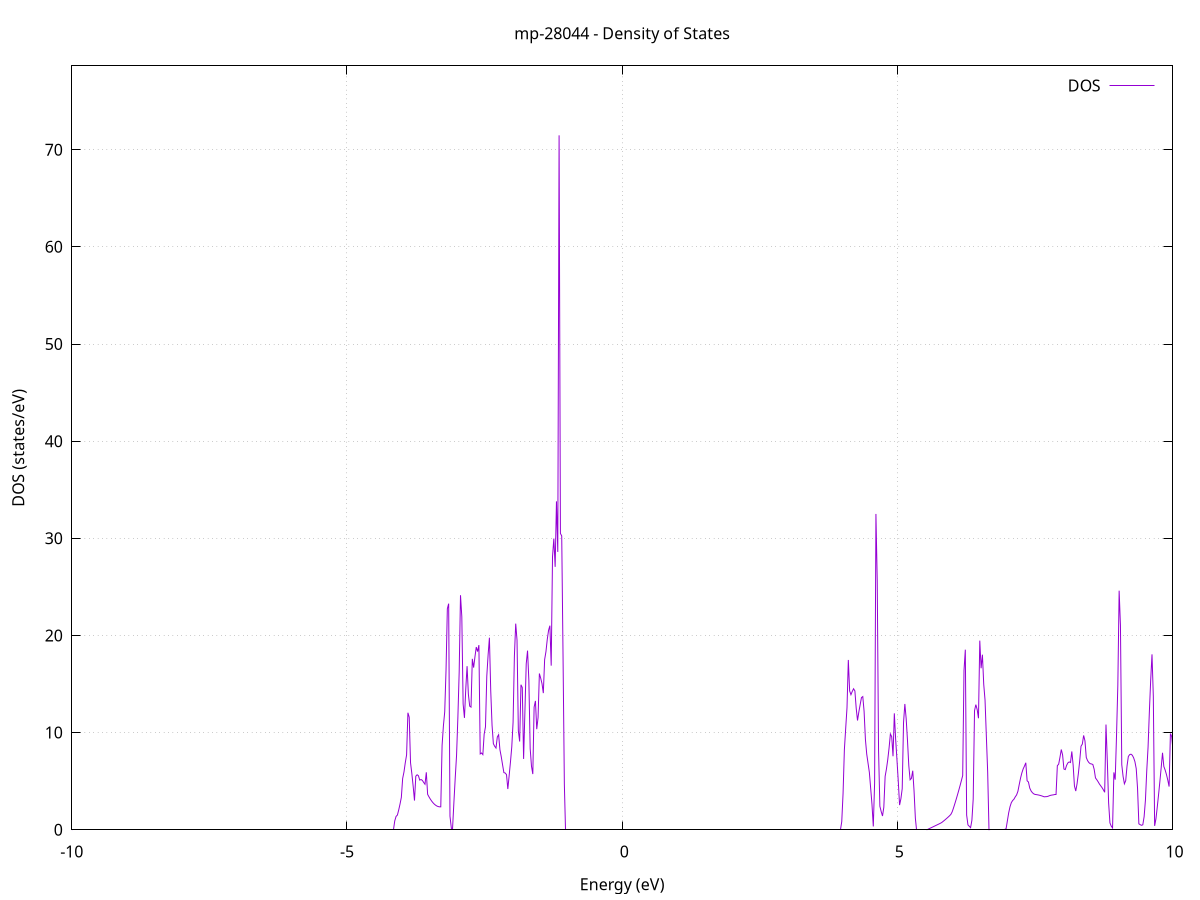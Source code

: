 set title 'mp-28044 - Density of States'
set xlabel 'Energy (eV)'
set ylabel 'DOS (states/eV)'
set grid
set xrange [-10:10]
set yrange [0:78.628]
set xzeroaxis lt -1
set terminal png size 800,600
set output 'mp-28044_dos_gnuplot.png'
plot '-' using 1:2 with lines title 'DOS'
-26.729100 0.000000
-26.705200 0.000000
-26.681300 0.000000
-26.657500 0.000000
-26.633600 0.000000
-26.609700 0.000000
-26.585800 0.000000
-26.561900 0.000000
-26.538000 0.000000
-26.514100 0.000000
-26.490200 0.000000
-26.466400 0.000000
-26.442500 0.000000
-26.418600 0.000000
-26.394700 0.000000
-26.370800 0.000000
-26.346900 0.000000
-26.323000 0.000000
-26.299100 0.000000
-26.275300 0.000000
-26.251400 0.000000
-26.227500 0.000000
-26.203600 0.000000
-26.179700 0.000000
-26.155800 0.000000
-26.131900 0.000000
-26.108000 0.000000
-26.084200 0.000000
-26.060300 0.000000
-26.036400 0.000000
-26.012500 0.000000
-25.988600 0.000000
-25.964700 0.000000
-25.940800 0.000000
-25.916900 0.000000
-25.893100 0.000000
-25.869200 0.000000
-25.845300 0.000000
-25.821400 0.000000
-25.797500 0.000000
-25.773600 0.000000
-25.749700 0.000000
-25.725800 0.000000
-25.702000 0.000000
-25.678100 0.000000
-25.654200 0.000000
-25.630300 0.000000
-25.606400 0.000000
-25.582500 0.000000
-25.558600 0.000000
-25.534700 0.000000
-25.510900 0.000000
-25.487000 0.000000
-25.463100 0.000000
-25.439200 0.000000
-25.415300 0.000000
-25.391400 0.000000
-25.367500 0.000000
-25.343600 0.000000
-25.319800 0.000000
-25.295900 0.000000
-25.272000 0.000000
-25.248100 0.000000
-25.224200 0.000000
-25.200300 0.000000
-25.176400 0.000000
-25.152500 0.000000
-25.128700 0.000000
-25.104800 0.000000
-25.080900 0.000000
-25.057000 0.000000
-25.033100 0.000000
-25.009200 0.000000
-24.985300 0.000000
-24.961400 0.000000
-24.937600 0.000000
-24.913700 0.000000
-24.889800 0.000000
-24.865900 0.000000
-24.842000 0.000000
-24.818100 0.000000
-24.794200 0.000000
-24.770300 0.000000
-24.746500 0.000000
-24.722600 0.000000
-24.698700 0.000000
-24.674800 0.000000
-24.650900 0.000000
-24.627000 0.000000
-24.603100 0.000000
-24.579200 0.000000
-24.555400 559.142000
-24.531500 404.891800
-24.507600 98.347400
-24.483700 0.000000
-24.459800 0.000000
-24.435900 0.000000
-24.412000 0.000000
-24.388100 0.000000
-24.364300 0.000000
-24.340400 0.000000
-24.316500 0.000000
-24.292600 0.000000
-24.268700 0.000000
-24.244800 0.000000
-24.220900 0.000000
-24.197000 0.000000
-24.173200 0.000000
-24.149300 0.000000
-24.125400 0.000000
-24.101500 0.000000
-24.077600 0.000000
-24.053700 0.000000
-24.029800 0.000000
-24.005900 0.000000
-23.982100 0.000000
-23.958200 0.000000
-23.934300 0.000000
-23.910400 0.000000
-23.886500 0.000000
-23.862600 0.000000
-23.838700 0.000000
-23.814800 0.000000
-23.791000 0.000000
-23.767100 0.000000
-23.743200 0.000000
-23.719300 0.000000
-23.695400 0.000000
-23.671500 0.000000
-23.647600 0.000000
-23.623700 0.000000
-23.599900 0.000000
-23.576000 0.000000
-23.552100 0.000000
-23.528200 0.000000
-23.504300 0.000000
-23.480400 0.000000
-23.456500 0.000000
-23.432600 0.000000
-23.408800 0.000000
-23.384900 0.000000
-23.361000 0.000000
-23.337100 0.000000
-23.313200 0.000000
-23.289300 0.000000
-23.265400 0.000000
-23.241500 0.000000
-23.217700 0.000000
-23.193800 0.000000
-23.169900 0.000000
-23.146000 0.000000
-23.122100 0.000000
-23.098200 0.000000
-23.074300 0.000000
-23.050400 0.000000
-23.026600 0.000000
-23.002700 0.000000
-22.978800 0.000000
-22.954900 0.000000
-22.931000 0.000000
-22.907100 0.000000
-22.883200 0.000000
-22.859300 0.000000
-22.835500 0.000000
-22.811600 0.000000
-22.787700 0.000000
-22.763800 0.000000
-22.739900 0.000000
-22.716000 0.000000
-22.692100 0.000000
-22.668200 0.000000
-22.644400 0.000000
-22.620500 0.000000
-22.596600 0.000000
-22.572700 0.000000
-22.548800 0.000000
-22.524900 0.000000
-22.501000 0.000000
-22.477100 0.000000
-22.453300 0.000000
-22.429400 0.000000
-22.405500 0.000000
-22.381600 0.000000
-22.357700 0.000000
-22.333800 0.000000
-22.309900 0.000000
-22.286000 0.000000
-22.262200 0.000000
-22.238300 0.000000
-22.214400 0.000000
-22.190500 0.000000
-22.166600 0.000000
-22.142700 0.000000
-22.118800 0.000000
-22.094900 0.000000
-22.071100 0.000000
-22.047200 0.000000
-22.023300 0.000000
-21.999400 0.000000
-21.975500 0.000000
-21.951600 0.000000
-21.927700 0.000000
-21.903800 0.000000
-21.880000 0.000000
-21.856100 0.000000
-21.832200 0.000000
-21.808300 0.000000
-21.784400 0.000000
-21.760500 0.000000
-21.736600 0.000000
-21.712700 0.000000
-21.688900 0.000000
-21.665000 0.000000
-21.641100 0.000000
-21.617200 0.000000
-21.593300 0.000000
-21.569400 0.000000
-21.545500 0.000000
-21.521600 0.000000
-21.497800 0.000000
-21.473900 0.000000
-21.450000 0.000000
-21.426100 0.000000
-21.402200 0.000000
-21.378300 0.000000
-21.354400 0.000000
-21.330500 0.000000
-21.306700 0.000000
-21.282800 0.000000
-21.258900 0.000000
-21.235000 0.000000
-21.211100 0.000000
-21.187200 0.000000
-21.163300 0.000000
-21.139400 0.000000
-21.115600 0.000000
-21.091700 0.000000
-21.067800 0.000000
-21.043900 0.000000
-21.020000 0.000000
-20.996100 0.000000
-20.972200 0.000000
-20.948300 0.000000
-20.924500 0.000000
-20.900600 0.000000
-20.876700 0.000000
-20.852800 0.000000
-20.828900 0.000000
-20.805000 0.000000
-20.781100 0.000000
-20.757200 0.000000
-20.733400 0.000000
-20.709500 0.000000
-20.685600 0.000000
-20.661700 0.000000
-20.637800 0.000000
-20.613900 0.000000
-20.590000 0.000000
-20.566100 0.000000
-20.542300 0.000000
-20.518400 0.000000
-20.494500 0.000000
-20.470600 0.000000
-20.446700 0.000000
-20.422800 0.000000
-20.398900 0.000000
-20.375000 0.000000
-20.351200 0.000000
-20.327300 0.000000
-20.303400 0.000000
-20.279500 0.000000
-20.255600 0.000000
-20.231700 0.000000
-20.207800 0.000000
-20.183900 0.000000
-20.160100 0.000000
-20.136200 0.000000
-20.112300 0.000000
-20.088400 0.000000
-20.064500 0.000000
-20.040600 0.000000
-20.016700 0.000000
-19.992800 0.000000
-19.969000 0.000000
-19.945100 0.000000
-19.921200 0.000000
-19.897300 0.000000
-19.873400 0.000000
-19.849500 0.000000
-19.825600 0.000000
-19.801700 0.000000
-19.777900 0.000000
-19.754000 0.000000
-19.730100 0.000000
-19.706200 0.000000
-19.682300 0.000000
-19.658400 0.000000
-19.634500 0.000000
-19.610600 0.000000
-19.586800 0.000000
-19.562900 0.000000
-19.539000 0.000000
-19.515100 0.000000
-19.491200 0.000000
-19.467300 0.000000
-19.443400 0.000000
-19.419500 0.000000
-19.395700 0.000000
-19.371800 0.000000
-19.347900 0.000000
-19.324000 0.000000
-19.300100 0.000000
-19.276200 0.000000
-19.252300 0.000000
-19.228400 0.000000
-19.204600 0.000000
-19.180700 0.000000
-19.156800 0.000000
-19.132900 0.000000
-19.109000 0.000000
-19.085100 0.000000
-19.061200 0.000000
-19.037300 0.000000
-19.013500 0.000000
-18.989600 0.000000
-18.965700 0.000000
-18.941800 0.000000
-18.917900 0.000000
-18.894000 0.000000
-18.870100 0.000000
-18.846200 0.000000
-18.822400 0.000000
-18.798500 0.000000
-18.774600 0.000000
-18.750700 0.000000
-18.726800 0.000000
-18.702900 0.000000
-18.679000 0.000000
-18.655100 0.000000
-18.631300 0.000000
-18.607400 0.000000
-18.583500 0.000000
-18.559600 0.000000
-18.535700 0.000000
-18.511800 0.000000
-18.487900 0.000000
-18.464000 0.000000
-18.440200 0.000000
-18.416300 0.000000
-18.392400 0.000000
-18.368500 0.000000
-18.344600 0.000000
-18.320700 0.000000
-18.296800 0.000000
-18.272900 0.000000
-18.249100 0.000000
-18.225200 0.000000
-18.201300 0.000000
-18.177400 0.000000
-18.153500 0.000000
-18.129600 0.000000
-18.105700 0.000000
-18.081800 0.000000
-18.058000 0.000000
-18.034100 0.000000
-18.010200 0.000000
-17.986300 0.000000
-17.962400 0.000000
-17.938500 0.000000
-17.914600 0.000000
-17.890700 0.000000
-17.866900 0.000000
-17.843000 0.000000
-17.819100 0.000000
-17.795200 0.000000
-17.771300 0.000000
-17.747400 0.000000
-17.723500 0.000000
-17.699600 0.000000
-17.675800 0.000000
-17.651900 0.000000
-17.628000 0.000000
-17.604100 0.000000
-17.580200 0.000000
-17.556300 0.000000
-17.532400 0.000000
-17.508500 0.000000
-17.484700 0.000000
-17.460800 0.000000
-17.436900 0.000000
-17.413000 0.000000
-17.389100 0.000000
-17.365200 0.000000
-17.341300 0.000000
-17.317400 0.000000
-17.293600 0.000000
-17.269700 0.000000
-17.245800 0.000000
-17.221900 0.000000
-17.198000 0.000000
-17.174100 0.000000
-17.150200 0.000000
-17.126300 0.000000
-17.102500 0.000000
-17.078600 0.000000
-17.054700 0.000000
-17.030800 0.000000
-17.006900 0.000000
-16.983000 0.000000
-16.959100 0.000000
-16.935200 0.000000
-16.911400 0.000000
-16.887500 0.000000
-16.863600 0.000000
-16.839700 0.000000
-16.815800 0.000000
-16.791900 0.000000
-16.768000 0.000000
-16.744100 0.000000
-16.720300 0.000000
-16.696400 0.000000
-16.672500 0.000000
-16.648600 0.000000
-16.624700 0.000000
-16.600800 0.000000
-16.576900 0.000000
-16.553000 0.000000
-16.529200 0.000000
-16.505300 0.000000
-16.481400 0.000000
-16.457500 0.000000
-16.433600 0.000000
-16.409700 0.000000
-16.385800 0.000000
-16.361900 0.000000
-16.338100 0.000000
-16.314200 0.000000
-16.290300 0.000000
-16.266400 0.000000
-16.242500 0.000000
-16.218600 0.000000
-16.194700 0.000000
-16.170900 0.000000
-16.147000 0.000000
-16.123100 0.000000
-16.099200 0.000000
-16.075300 0.000000
-16.051400 0.000000
-16.027500 0.000000
-16.003600 0.000000
-15.979800 0.000000
-15.955900 0.000000
-15.932000 0.000000
-15.908100 0.000000
-15.884200 0.000000
-15.860300 0.000000
-15.836400 0.000000
-15.812500 0.000000
-15.788700 0.000000
-15.764800 0.000000
-15.740900 0.000000
-15.717000 0.000000
-15.693100 0.000000
-15.669200 0.000000
-15.645300 0.000000
-15.621400 0.000000
-15.597600 0.000000
-15.573700 0.000000
-15.549800 0.000000
-15.525900 0.000000
-15.502000 0.000000
-15.478100 0.000000
-15.454200 0.000000
-15.430300 0.000000
-15.406500 0.000000
-15.382600 0.000000
-15.358700 0.000000
-15.334800 0.000000
-15.310900 0.000000
-15.287000 0.000000
-15.263100 0.000000
-15.239200 0.000000
-15.215400 0.000000
-15.191500 0.000000
-15.167600 0.000000
-15.143700 0.000000
-15.119800 0.000000
-15.095900 0.000000
-15.072000 0.000000
-15.048100 0.000000
-15.024300 0.000000
-15.000400 0.000000
-14.976500 0.000000
-14.952600 0.000000
-14.928700 0.000000
-14.904800 0.000000
-14.880900 0.000000
-14.857000 0.000000
-14.833200 0.000000
-14.809300 0.000000
-14.785400 0.000000
-14.761500 0.000000
-14.737600 0.000000
-14.713700 0.000000
-14.689800 0.000000
-14.665900 0.000000
-14.642100 0.000000
-14.618200 0.000000
-14.594300 0.000000
-14.570400 0.000000
-14.546500 0.000000
-14.522600 0.000000
-14.498700 0.000000
-14.474800 0.000000
-14.451000 0.000000
-14.427100 0.000000
-14.403200 0.000000
-14.379300 0.000000
-14.355400 0.000000
-14.331500 0.000000
-14.307600 0.000000
-14.283700 0.000000
-14.259900 0.000000
-14.236000 0.000000
-14.212100 0.213100
-14.188200 1.183800
-14.164300 2.061400
-14.140400 2.813800
-14.116500 3.531500
-14.092600 4.291300
-14.068800 5.426600
-14.044900 7.076900
-14.021000 9.441600
-13.997100 15.873500
-13.973200 21.750900
-13.949300 11.844500
-13.925400 0.000000
-13.901500 0.000000
-13.877700 7.769300
-13.853800 17.789200
-13.829900 18.796500
-13.806000 13.931600
-13.782100 10.230100
-13.758200 25.062000
-13.734300 29.319300
-13.710400 34.770300
-13.686600 10.999300
-13.662700 36.519900
-13.638800 14.519100
-13.614900 46.082100
-13.591000 80.641500
-13.567100 29.407400
-13.543200 8.651700
-13.519300 0.000000
-13.495500 0.000000
-13.471600 0.000000
-13.447700 0.000000
-13.423800 0.000000
-13.399900 0.000000
-13.376000 0.000000
-13.352100 0.000000
-13.328200 0.000000
-13.304400 0.000000
-13.280500 0.000000
-13.256600 0.000000
-13.232700 0.000000
-13.208800 0.000000
-13.184900 0.000000
-13.161000 0.000000
-13.137100 0.000000
-13.113300 0.000000
-13.089400 0.000000
-13.065500 0.000000
-13.041600 0.000000
-13.017700 0.000000
-12.993800 0.000000
-12.969900 0.000000
-12.946000 0.000000
-12.922200 0.000000
-12.898300 0.000000
-12.874400 0.000000
-12.850500 0.000000
-12.826600 0.000000
-12.802700 0.000000
-12.778800 0.000000
-12.754900 0.000000
-12.731100 0.000000
-12.707200 0.000000
-12.683300 0.000000
-12.659400 0.000000
-12.635500 0.000000
-12.611600 0.000000
-12.587700 0.000000
-12.563800 0.000000
-12.540000 0.000000
-12.516100 0.000000
-12.492200 0.000000
-12.468300 0.000000
-12.444400 0.000000
-12.420500 0.000000
-12.396600 0.000000
-12.372700 0.000000
-12.348900 0.000000
-12.325000 0.000000
-12.301100 0.000000
-12.277200 0.000000
-12.253300 0.000000
-12.229400 0.000000
-12.205500 0.000000
-12.181600 0.000000
-12.157800 0.000000
-12.133900 0.000000
-12.110000 0.000000
-12.086100 0.000000
-12.062200 0.000000
-12.038300 0.000000
-12.014400 0.000000
-11.990500 0.000000
-11.966700 0.000000
-11.942800 0.000000
-11.918900 0.000000
-11.895000 0.000000
-11.871100 0.000000
-11.847200 0.000000
-11.823300 0.000000
-11.799400 0.000000
-11.775600 0.000000
-11.751700 0.000000
-11.727800 0.000000
-11.703900 0.000000
-11.680000 0.000000
-11.656100 0.000000
-11.632200 0.000000
-11.608300 0.000000
-11.584500 0.000000
-11.560600 0.000000
-11.536700 0.000000
-11.512800 0.000000
-11.488900 0.000000
-11.465000 0.000000
-11.441100 0.000000
-11.417200 0.000000
-11.393400 0.000000
-11.369500 0.000000
-11.345600 0.000000
-11.321700 0.000000
-11.297800 0.000000
-11.273900 0.000000
-11.250000 0.000000
-11.226100 0.000000
-11.202300 0.000000
-11.178400 0.000000
-11.154500 0.000000
-11.130600 0.000000
-11.106700 0.000000
-11.082800 0.000000
-11.058900 0.000000
-11.035000 0.000000
-11.011200 0.000000
-10.987300 0.000000
-10.963400 0.000000
-10.939500 0.000000
-10.915600 0.000000
-10.891700 0.000000
-10.867800 0.000000
-10.843900 0.000000
-10.820100 0.000000
-10.796200 0.000000
-10.772300 0.000000
-10.748400 0.000000
-10.724500 0.000000
-10.700600 0.000000
-10.676700 0.000000
-10.652800 0.000000
-10.629000 0.000000
-10.605100 0.000000
-10.581200 0.000000
-10.557300 0.000000
-10.533400 0.000000
-10.509500 0.000000
-10.485600 0.000000
-10.461700 0.000000
-10.437900 0.000000
-10.414000 0.000000
-10.390100 0.000000
-10.366200 0.000000
-10.342300 0.000000
-10.318400 0.000000
-10.294500 0.000000
-10.270600 0.000000
-10.246800 0.000000
-10.222900 0.000000
-10.199000 0.000000
-10.175100 0.000000
-10.151200 0.000000
-10.127300 0.000000
-10.103400 0.000000
-10.079500 0.000000
-10.055700 0.000000
-10.031800 0.000000
-10.007900 0.000000
-9.984000 0.000000
-9.960100 0.000000
-9.936200 0.000000
-9.912300 0.000000
-9.888400 0.000000
-9.864600 0.000000
-9.840700 0.000000
-9.816800 0.000000
-9.792900 0.000000
-9.769000 0.000000
-9.745100 0.000000
-9.721200 0.000000
-9.697300 0.000000
-9.673500 0.000000
-9.649600 0.000000
-9.625700 0.000000
-9.601800 0.000000
-9.577900 0.000000
-9.554000 0.000000
-9.530100 0.000000
-9.506200 0.000000
-9.482400 0.000000
-9.458500 0.000000
-9.434600 0.000000
-9.410700 0.000000
-9.386800 0.000000
-9.362900 0.000000
-9.339000 0.000000
-9.315100 0.000000
-9.291300 0.000000
-9.267400 0.000000
-9.243500 0.000000
-9.219600 0.000000
-9.195700 0.000000
-9.171800 0.000000
-9.147900 0.000000
-9.124000 0.000000
-9.100200 0.000000
-9.076300 0.000000
-9.052400 0.000000
-9.028500 0.000000
-9.004600 0.000000
-8.980700 0.000000
-8.956800 0.000000
-8.932900 0.000000
-8.909100 0.000000
-8.885200 0.000000
-8.861300 0.000000
-8.837400 0.000000
-8.813500 0.000000
-8.789600 0.000000
-8.765700 0.000000
-8.741800 0.000000
-8.718000 0.000000
-8.694100 0.000000
-8.670200 0.000000
-8.646300 0.000000
-8.622400 0.000000
-8.598500 0.000000
-8.574600 0.000000
-8.550700 0.000000
-8.526900 0.000000
-8.503000 0.000000
-8.479100 0.000000
-8.455200 0.000000
-8.431300 0.000000
-8.407400 0.000000
-8.383500 0.000000
-8.359600 0.000000
-8.335800 0.000000
-8.311900 0.000000
-8.288000 0.000000
-8.264100 0.000000
-8.240200 0.000000
-8.216300 0.000000
-8.192400 0.000000
-8.168500 0.000000
-8.144700 0.000000
-8.120800 0.000000
-8.096900 0.000000
-8.073000 0.000000
-8.049100 0.000000
-8.025200 0.000000
-8.001300 0.000000
-7.977400 0.000000
-7.953600 0.000000
-7.929700 0.000000
-7.905800 0.000000
-7.881900 0.000000
-7.858000 0.000000
-7.834100 0.000000
-7.810200 0.000000
-7.786300 0.000000
-7.762500 0.000000
-7.738600 0.000000
-7.714700 0.000000
-7.690800 0.000000
-7.666900 0.000000
-7.643000 0.000000
-7.619100 0.000000
-7.595200 0.000000
-7.571400 0.000000
-7.547500 0.000000
-7.523600 0.000000
-7.499700 0.000000
-7.475800 0.000000
-7.451900 0.000000
-7.428000 0.000000
-7.404100 0.000000
-7.380300 0.000000
-7.356400 0.000000
-7.332500 0.000000
-7.308600 0.000000
-7.284700 0.000000
-7.260800 0.000000
-7.236900 0.000000
-7.213000 0.000000
-7.189200 0.000000
-7.165300 0.000000
-7.141400 0.000000
-7.117500 0.000000
-7.093600 0.000000
-7.069700 0.000000
-7.045800 0.000000
-7.021900 0.000000
-6.998100 0.000000
-6.974200 0.000000
-6.950300 0.000000
-6.926400 0.000000
-6.902500 0.000000
-6.878600 0.000000
-6.854700 0.000000
-6.830800 0.000000
-6.807000 0.000000
-6.783100 0.000000
-6.759200 0.000000
-6.735300 0.000000
-6.711400 0.000000
-6.687500 0.000000
-6.663600 0.000000
-6.639700 0.000000
-6.615900 0.000000
-6.592000 0.000000
-6.568100 0.000000
-6.544200 0.000000
-6.520300 0.000000
-6.496400 0.000000
-6.472500 0.000000
-6.448600 0.000000
-6.424800 0.000000
-6.400900 0.000000
-6.377000 0.000000
-6.353100 0.000000
-6.329200 0.000000
-6.305300 0.000000
-6.281400 0.000000
-6.257500 0.000000
-6.233700 0.000000
-6.209800 0.000000
-6.185900 0.000000
-6.162000 0.000000
-6.138100 0.000000
-6.114200 0.000000
-6.090300 0.000000
-6.066400 0.000000
-6.042600 0.000000
-6.018700 0.000000
-5.994800 0.000000
-5.970900 0.000000
-5.947000 0.000000
-5.923100 0.000000
-5.899200 0.000000
-5.875300 0.000000
-5.851500 0.000000
-5.827600 0.000000
-5.803700 0.000000
-5.779800 0.000000
-5.755900 0.000000
-5.732000 0.000000
-5.708100 0.000000
-5.684200 0.000000
-5.660400 0.000000
-5.636500 0.000000
-5.612600 0.000000
-5.588700 0.000000
-5.564800 0.000000
-5.540900 0.000000
-5.517000 0.000000
-5.493100 0.000000
-5.469300 0.000000
-5.445400 0.000000
-5.421500 0.000000
-5.397600 0.000000
-5.373700 0.000000
-5.349800 0.000000
-5.325900 0.000000
-5.302000 0.000000
-5.278200 0.000000
-5.254300 0.000000
-5.230400 0.000000
-5.206500 0.000000
-5.182600 0.000000
-5.158700 0.000000
-5.134800 0.000000
-5.110900 0.000000
-5.087100 0.000000
-5.063200 0.000000
-5.039300 0.000000
-5.015400 0.000000
-4.991500 0.000000
-4.967600 0.000000
-4.943700 0.000000
-4.919800 0.000000
-4.896000 0.000000
-4.872100 0.000000
-4.848200 0.000000
-4.824300 0.000000
-4.800400 0.000000
-4.776500 0.000000
-4.752600 0.000000
-4.728700 0.000000
-4.704900 0.000000
-4.681000 0.000000
-4.657100 0.000000
-4.633200 0.000000
-4.609300 0.000000
-4.585400 0.000000
-4.561500 0.000000
-4.537600 0.000000
-4.513800 0.000000
-4.489900 0.000000
-4.466000 0.000000
-4.442100 0.000000
-4.418200 0.000000
-4.394300 0.000000
-4.370400 0.000000
-4.346500 0.000000
-4.322700 0.000000
-4.298800 0.000000
-4.274900 0.000000
-4.251000 0.000000
-4.227100 0.000000
-4.203200 0.000000
-4.179300 0.000000
-4.155400 0.000000
-4.131600 0.920400
-4.107700 1.375300
-4.083800 1.513500
-4.059900 2.039400
-4.036000 2.645100
-4.012100 3.330800
-3.988200 5.278200
-3.964300 5.945300
-3.940500 6.893000
-3.916600 7.708200
-3.892700 12.045100
-3.868800 11.587000
-3.844900 6.894100
-3.821000 5.765100
-3.797100 4.469400
-3.773200 3.007100
-3.749400 5.516800
-3.725500 5.661900
-3.701600 5.564600
-3.677700 5.113900
-3.653800 5.173500
-3.629900 5.083400
-3.606000 4.867000
-3.582100 4.683300
-3.558300 5.912800
-3.534400 3.648400
-3.510500 3.395900
-3.486600 3.168900
-3.462700 2.967500
-3.438800 2.794300
-3.414900 2.650000
-3.391000 2.534500
-3.367200 2.447800
-3.343300 2.390000
-3.319400 2.361000
-3.295500 2.360900
-3.271600 8.694900
-3.247700 10.698600
-3.223800 12.141900
-3.199900 16.456100
-3.176100 22.753400
-3.152200 23.274800
-3.128300 1.399300
-3.104400 0.000000
-3.080500 0.000000
-3.056600 2.869400
-3.032700 5.348900
-3.008800 7.655600
-2.985000 11.513700
-2.961100 16.246500
-2.937200 24.144600
-2.913300 21.932200
-2.889400 12.954700
-2.865500 11.517100
-2.841600 14.474500
-2.817700 16.838700
-2.793900 13.946900
-2.770000 12.723600
-2.746100 12.628400
-2.722200 17.594000
-2.698300 16.692400
-2.674400 17.812200
-2.650500 18.805100
-2.626600 18.342800
-2.602800 19.009600
-2.578900 7.806100
-2.555000 7.903000
-2.531100 7.736500
-2.507200 9.837600
-2.483300 10.591100
-2.459400 15.816600
-2.435500 17.997300
-2.411700 19.770900
-2.387800 14.308300
-2.363900 10.763300
-2.340000 8.865800
-2.316100 8.593600
-2.292200 8.412800
-2.268300 9.552900
-2.244400 9.784200
-2.220600 8.238000
-2.196700 7.522800
-2.172800 6.691800
-2.148900 5.883900
-2.125000 5.842500
-2.101100 5.674200
-2.077200 4.195800
-2.053300 5.564600
-2.029500 6.965000
-2.005600 8.532200
-1.981700 11.064400
-1.957800 17.884100
-1.933900 21.220700
-1.910000 19.519600
-1.886100 10.191700
-1.862200 9.087000
-1.838400 14.928900
-1.814500 14.636600
-1.790600 7.289700
-1.766700 12.164000
-1.742800 17.089700
-1.718900 18.440700
-1.695000 15.377800
-1.671100 8.357300
-1.647300 6.542500
-1.623400 5.734400
-1.599500 12.626600
-1.575600 13.263000
-1.551700 10.356700
-1.527800 11.551200
-1.503900 16.082300
-1.480000 15.604700
-1.456200 15.040500
-1.432300 14.066400
-1.408400 17.515900
-1.384500 18.331800
-1.360600 19.597800
-1.336700 20.536500
-1.312800 21.008100
-1.289000 16.895600
-1.265100 28.106200
-1.241200 29.973500
-1.217300 27.060300
-1.193400 33.807000
-1.169500 28.599900
-1.145600 71.479800
-1.121700 30.500900
-1.097900 30.246400
-1.074000 17.899300
-1.050100 4.692000
-1.026200 0.000000
-1.002300 0.000000
-0.978400 0.000000
-0.954500 0.000000
-0.930600 0.000000
-0.906800 0.000000
-0.882900 0.000000
-0.859000 0.000000
-0.835100 0.000000
-0.811200 0.000000
-0.787300 0.000000
-0.763400 0.000000
-0.739500 0.000000
-0.715700 0.000000
-0.691800 0.000000
-0.667900 0.000000
-0.644000 0.000000
-0.620100 0.000000
-0.596200 0.000000
-0.572300 0.000000
-0.548400 0.000000
-0.524600 0.000000
-0.500700 0.000000
-0.476800 0.000000
-0.452900 0.000000
-0.429000 0.000000
-0.405100 0.000000
-0.381200 0.000000
-0.357300 0.000000
-0.333500 0.000000
-0.309600 0.000000
-0.285700 0.000000
-0.261800 0.000000
-0.237900 0.000000
-0.214000 0.000000
-0.190100 0.000000
-0.166200 0.000000
-0.142400 0.000000
-0.118500 0.000000
-0.094600 0.000000
-0.070700 0.000000
-0.046800 0.000000
-0.022900 0.000000
0.001000 0.000000
0.024900 0.000000
0.048700 0.000000
0.072600 0.000000
0.096500 0.000000
0.120400 0.000000
0.144300 0.000000
0.168200 0.000000
0.192100 0.000000
0.216000 0.000000
0.239800 0.000000
0.263700 0.000000
0.287600 0.000000
0.311500 0.000000
0.335400 0.000000
0.359300 0.000000
0.383200 0.000000
0.407100 0.000000
0.430900 0.000000
0.454800 0.000000
0.478700 0.000000
0.502600 0.000000
0.526500 0.000000
0.550400 0.000000
0.574300 0.000000
0.598200 0.000000
0.622000 0.000000
0.645900 0.000000
0.669800 0.000000
0.693700 0.000000
0.717600 0.000000
0.741500 0.000000
0.765400 0.000000
0.789300 0.000000
0.813100 0.000000
0.837000 0.000000
0.860900 0.000000
0.884800 0.000000
0.908700 0.000000
0.932600 0.000000
0.956500 0.000000
0.980400 0.000000
1.004200 0.000000
1.028100 0.000000
1.052000 0.000000
1.075900 0.000000
1.099800 0.000000
1.123700 0.000000
1.147600 0.000000
1.171500 0.000000
1.195300 0.000000
1.219200 0.000000
1.243100 0.000000
1.267000 0.000000
1.290900 0.000000
1.314800 0.000000
1.338700 0.000000
1.362600 0.000000
1.386400 0.000000
1.410300 0.000000
1.434200 0.000000
1.458100 0.000000
1.482000 0.000000
1.505900 0.000000
1.529800 0.000000
1.553700 0.000000
1.577500 0.000000
1.601400 0.000000
1.625300 0.000000
1.649200 0.000000
1.673100 0.000000
1.697000 0.000000
1.720900 0.000000
1.744800 0.000000
1.768600 0.000000
1.792500 0.000000
1.816400 0.000000
1.840300 0.000000
1.864200 0.000000
1.888100 0.000000
1.912000 0.000000
1.935900 0.000000
1.959700 0.000000
1.983600 0.000000
2.007500 0.000000
2.031400 0.000000
2.055300 0.000000
2.079200 0.000000
2.103100 0.000000
2.127000 0.000000
2.150800 0.000000
2.174700 0.000000
2.198600 0.000000
2.222500 0.000000
2.246400 0.000000
2.270300 0.000000
2.294200 0.000000
2.318100 0.000000
2.341900 0.000000
2.365800 0.000000
2.389700 0.000000
2.413600 0.000000
2.437500 0.000000
2.461400 0.000000
2.485300 0.000000
2.509200 0.000000
2.533000 0.000000
2.556900 0.000000
2.580800 0.000000
2.604700 0.000000
2.628600 0.000000
2.652500 0.000000
2.676400 0.000000
2.700300 0.000000
2.724100 0.000000
2.748000 0.000000
2.771900 0.000000
2.795800 0.000000
2.819700 0.000000
2.843600 0.000000
2.867500 0.000000
2.891400 0.000000
2.915200 0.000000
2.939100 0.000000
2.963000 0.000000
2.986900 0.000000
3.010800 0.000000
3.034700 0.000000
3.058600 0.000000
3.082500 0.000000
3.106300 0.000000
3.130200 0.000000
3.154100 0.000000
3.178000 0.000000
3.201900 0.000000
3.225800 0.000000
3.249700 0.000000
3.273600 0.000000
3.297400 0.000000
3.321300 0.000000
3.345200 0.000000
3.369100 0.000000
3.393000 0.000000
3.416900 0.000000
3.440800 0.000000
3.464700 0.000000
3.488500 0.000000
3.512400 0.000000
3.536300 0.000000
3.560200 0.000000
3.584100 0.000000
3.608000 0.000000
3.631900 0.000000
3.655800 0.000000
3.679600 0.000000
3.703500 0.000000
3.727400 0.000000
3.751300 0.000000
3.775200 0.000000
3.799100 0.000000
3.823000 0.000000
3.846900 0.000000
3.870700 0.000000
3.894600 0.000000
3.918500 0.000000
3.942400 0.000000
3.966300 0.000000
3.990200 0.832900
4.014100 3.731700
4.038000 8.247900
4.061800 10.424500
4.085700 12.565100
4.109600 17.482400
4.133500 14.295300
4.157400 13.904700
4.181300 14.244600
4.205200 14.515200
4.229100 14.289000
4.252900 12.509900
4.276800 11.247700
4.300700 12.127800
4.324600 12.872400
4.348500 13.608300
4.372400 13.710400
4.396300 12.184600
4.420200 9.303400
4.444000 7.792000
4.467900 6.854000
4.491800 5.912100
4.515700 4.271100
4.539600 2.609700
4.563500 0.342500
4.587400 4.814100
4.611300 32.508400
4.635100 25.633900
4.659000 8.153400
4.682900 2.423800
4.706800 1.879600
4.730700 1.416500
4.754600 2.318900
4.778500 5.492400
4.802400 6.260600
4.826200 7.224400
4.850100 8.422800
4.874000 9.856000
4.897900 9.585400
4.921800 7.569800
4.945700 11.986700
4.969600 9.319800
4.993500 7.206300
5.017300 4.990900
5.041200 2.541500
5.065100 3.196300
5.089000 4.231200
5.112900 11.037100
5.136800 12.946200
5.160700 11.447000
5.184600 9.193000
5.208400 6.611100
5.232300 5.144200
5.256200 5.291000
5.280100 6.079000
5.304000 3.993200
5.327900 1.193200
5.351800 0.000000
5.375700 0.000000
5.399500 0.000000
5.423400 0.000000
5.447300 0.000000
5.471200 0.000000
5.495100 0.000000
5.519000 0.000000
5.542900 0.017000
5.566800 0.081100
5.590600 0.145400
5.614500 0.210000
5.638400 0.274800
5.662300 0.339800
5.686200 0.405100
5.710100 0.470600
5.734000 0.536300
5.757900 0.602300
5.781700 0.668500
5.805600 0.742000
5.829500 0.849000
5.853400 0.959900
5.877300 1.074500
5.901200 1.192900
5.925100 1.315000
5.949000 1.440900
5.972800 1.582400
5.996700 1.845700
6.020600 2.241300
6.044500 2.671000
6.068400 3.116700
6.092300 3.578400
6.116200 4.056100
6.140100 4.549800
6.163900 5.059400
6.187800 5.585100
6.211700 16.412600
6.235600 18.539600
6.259500 1.515500
6.283400 0.501700
6.307300 0.358700
6.331200 0.217900
6.355000 0.974300
6.378900 3.165000
6.402800 12.256300
6.426700 12.881100
6.450600 12.386300
6.474500 11.478600
6.498400 19.468600
6.522300 16.628800
6.546100 18.022500
6.570000 14.973700
6.593900 13.342700
6.617800 9.618300
6.641700 5.935600
6.665600 0.010900
6.689500 0.000000
6.713400 0.000000
6.737200 0.000000
6.761100 0.000000
6.785000 0.000000
6.808900 0.000000
6.832800 0.000000
6.856700 0.000000
6.880600 0.000000
6.904500 0.000000
6.928300 0.000000
6.952200 0.000000
6.976100 0.105600
7.000000 0.932700
7.023900 1.755300
7.047800 2.375900
7.071700 2.794400
7.095600 3.010800
7.119400 3.149900
7.143300 3.389600
7.167200 3.586400
7.191100 3.959600
7.215000 4.649100
7.238900 5.312000
7.262800 5.851300
7.286700 6.267000
7.310500 6.558900
7.334400 6.897400
7.358300 5.041400
7.382200 4.919700
7.406100 4.294900
7.430000 4.001100
7.453900 3.821900
7.477800 3.701000
7.501600 3.640200
7.525500 3.619700
7.549400 3.597000
7.573300 3.568200
7.597200 3.533400
7.621100 3.492500
7.645000 3.445600
7.668900 3.392600
7.692700 3.405500
7.716600 3.414700
7.740500 3.450000
7.764400 3.508700
7.788300 3.550600
7.812200 3.575600
7.836100 3.596400
7.860000 3.628400
7.883800 3.631700
7.907700 6.596900
7.931600 6.750700
7.955500 7.468700
7.979400 8.264100
8.003300 7.695600
8.027200 6.253200
8.051100 6.194500
8.074900 6.618500
8.098800 6.881500
8.122700 6.983600
8.146600 6.924800
8.170500 8.064600
8.194400 6.665600
8.218300 4.513000
8.242200 3.985900
8.266000 4.748700
8.289900 5.800500
8.313800 7.083600
8.337700 8.598200
8.361600 8.817800
8.385500 9.712200
8.409400 9.152000
8.433300 7.443400
8.457100 7.116900
8.481000 6.915500
8.504900 6.801900
8.528800 6.774100
8.552700 6.719900
8.576600 6.228400
8.600500 5.336400
8.624400 5.152600
8.648200 4.943600
8.672100 4.709600
8.696000 4.522100
8.719900 4.335600
8.743800 4.114300
8.767700 3.858200
8.791600 10.830400
8.815500 7.109900
8.839300 2.771500
8.863200 0.708800
8.887100 0.373700
8.911000 0.191000
8.934900 5.907200
8.958800 5.161200
8.982700 9.662200
9.006600 14.861900
9.030400 24.608800
9.054300 21.031700
9.078200 6.696600
9.102100 5.500500
9.126000 4.731600
9.149900 5.056900
9.173800 6.561000
9.197700 7.541600
9.221500 7.735700
9.245400 7.779800
9.269300 7.674000
9.293200 7.418300
9.317100 7.012500
9.341000 6.288800
9.364900 4.273300
9.388800 0.612700
9.412600 0.526000
9.436500 0.459900
9.460400 0.511200
9.484300 1.342500
9.508200 3.048800
9.532100 6.068300
9.556000 8.499300
9.579900 12.178500
9.603700 15.401000
9.627600 18.055600
9.651500 13.744700
9.675400 0.400500
9.699300 1.125300
9.723200 2.340600
9.747100 3.626900
9.771000 4.984100
9.794800 6.412300
9.818700 7.925700
9.842600 6.518800
9.866500 6.149200
9.890400 5.680600
9.914300 5.113300
9.938200 4.447000
9.962100 9.909600
9.985900 9.597400
10.009800 8.099500
10.033700 6.684400
10.057600 6.245500
10.081500 4.898800
10.105400 4.944900
10.129300 5.032000
10.153200 5.055600
10.177000 5.185200
10.200900 5.342700
10.224800 5.528400
10.248700 5.742000
10.272600 5.983700
10.296500 6.175300
10.320400 6.698700
10.344300 7.376000
10.368100 10.957100
10.392000 10.578800
10.415900 9.312000
10.439800 6.629400
10.463700 6.368400
10.487600 6.188900
10.511500 6.090900
10.535400 5.999700
10.559200 5.598400
10.583100 6.450900
10.607000 6.544800
10.630900 6.590700
10.654800 6.588400
10.678700 6.338800
10.702600 6.018400
10.726500 5.712600
10.750300 5.421600
10.774200 5.050800
10.798100 7.969300
10.822000 10.922300
10.845900 10.808400
10.869800 13.741100
10.893700 12.409400
10.917600 11.095200
10.941400 11.899200
10.965300 11.956700
10.989200 8.795500
11.013100 8.459500
11.037000 8.755400
11.060900 9.436400
11.084800 12.481300
11.108700 10.630900
11.132500 10.194100
11.156400 11.221100
11.180300 12.287800
11.204200 13.008900
11.228100 12.499600
11.252000 10.743300
11.275900 10.109100
11.299800 10.418800
11.323600 10.708900
11.347500 11.010100
11.371400 11.725000
11.395300 13.778600
11.419200 14.970900
11.443100 7.438000
11.467000 4.124400
11.490900 4.578400
11.514700 5.087000
11.538600 5.477900
11.562500 5.811400
11.586400 6.144000
11.610300 7.271400
11.634200 8.606700
11.658100 9.779800
11.682000 10.619000
11.705800 10.919700
11.729700 10.629300
11.753600 9.591100
11.777500 9.225800
11.801400 8.917000
11.825300 8.081500
11.849200 7.557700
11.873100 7.725400
11.896900 11.223500
11.920800 7.781000
11.944700 5.291200
11.968600 4.453900
11.992500 3.840900
12.016400 3.437000
12.040300 3.927700
12.064200 4.344400
12.088000 4.782400
12.111900 5.212900
12.135800 5.573400
12.159700 5.861600
12.183600 6.077600
12.207500 11.026400
12.231400 11.088700
12.255300 14.655900
12.279100 13.791000
12.303000 10.983900
12.326900 8.272700
12.350800 6.818000
12.374700 5.771400
12.398600 4.991800
12.422500 3.986100
12.446400 2.335000
12.470200 1.725200
12.494100 1.667500
12.518000 1.660500
12.541900 1.604800
12.565800 1.500600
12.589700 1.347700
12.613600 1.164600
12.637500 8.408900
12.661300 9.061700
12.685200 9.871300
12.709100 9.529600
12.733000 10.274700
12.756900 12.866200
12.780800 20.991000
12.804700 15.131400
12.828600 9.688100
12.852400 4.442800
12.876300 4.328500
12.900200 4.223300
12.924100 4.112300
12.948000 3.995700
12.971900 3.873300
12.995800 4.317800
13.019700 5.110700
13.043500 3.922500
13.067400 2.635200
13.091300 2.003800
13.115200 2.166500
13.139100 2.537100
13.163000 2.972700
13.186900 4.696900
13.210800 6.713900
13.234600 9.312400
13.258500 11.419700
13.282400 8.977800
13.306300 7.108900
13.330200 5.753900
13.354100 4.830900
13.378000 4.017400
13.401900 3.309700
13.425700 2.707800
13.449600 2.211800
13.473500 4.387300
13.497400 7.993900
13.521300 10.619500
13.545200 12.001900
13.569100 12.409300
13.593000 9.557900
13.616800 4.958500
13.640700 3.696200
13.664600 3.418900
13.688500 3.157600
13.712400 2.907500
13.736300 2.676600
13.760200 2.465000
13.784000 2.271200
13.807900 2.090100
13.831800 1.921400
13.855700 2.392200
13.879600 3.124900
13.903500 4.091600
13.927400 5.171500
13.951300 6.096300
13.975100 6.866100
13.999000 7.480800
14.022900 8.613100
14.046800 9.104100
14.070700 8.651000
14.094600 9.857600
14.118500 10.061100
14.142400 9.559200
14.166200 8.838100
14.190100 8.058500
14.214000 8.731700
14.237900 8.925000
14.261800 10.775500
14.285700 13.539100
14.309600 13.359600
14.333500 9.803300
14.357300 7.731100
14.381200 7.087200
14.405100 6.788600
14.429000 6.526400
14.452900 6.200900
14.476800 5.818100
14.500700 5.583900
14.524600 5.923600
14.548400 6.294400
14.572300 6.581400
14.596200 6.737300
14.620100 6.762100
14.644000 6.655800
14.667900 6.573500
14.691800 8.665100
14.715700 7.160900
14.739500 6.906200
14.763400 6.525000
14.787300 6.094000
14.811200 5.747400
14.835100 5.324700
14.859000 4.441200
14.882900 3.316700
14.906800 2.930500
14.930600 2.671400
14.954500 2.536900
14.978400 2.433800
15.002300 6.485000
15.026200 8.413200
15.050100 9.119300
15.074000 11.275700
15.097900 12.380400
15.121700 11.989600
15.145600 11.120200
15.169500 11.537400
15.193400 11.374600
15.217300 11.839100
15.241200 7.591200
15.265100 13.396300
15.289000 18.492500
15.312800 11.821700
15.336700 10.259500
15.360600 8.287500
15.384500 5.917500
15.408400 3.476700
15.432300 2.562000
15.456200 2.469000
15.480100 2.688200
15.503900 3.633900
15.527800 5.515100
15.551700 6.915200
15.575600 7.763200
15.599500 8.059100
15.623400 8.078500
15.647300 8.570700
15.671200 10.777300
15.695000 13.407800
15.718900 15.650000
15.742800 14.510200
15.766700 10.067000
15.790600 7.579400
15.814500 7.879900
15.838400 8.209800
15.862300 8.091400
15.886100 7.311400
15.910000 5.945800
15.933900 4.578600
15.957800 3.209800
15.981700 2.283000
16.005600 1.616500
16.029500 8.665700
16.053400 3.634300
16.077200 13.995100
16.101100 17.421200
16.125000 18.703900
16.148900 16.306100
16.172800 9.139300
16.196700 6.911000
16.220600 7.250700
16.244500 7.755900
16.268300 6.495400
16.292200 5.875200
16.316100 5.750300
16.340000 5.579000
16.363900 5.573900
16.387800 6.509900
16.411700 7.575600
16.435600 8.771700
16.459400 11.092900
16.483300 12.890000
16.507200 14.880800
16.531100 8.219100
16.555000 9.505600
16.578900 10.962600
16.602800 12.631500
16.626700 14.409100
16.650500 15.980600
16.674400 16.807800
16.698300 14.939100
16.722200 11.568100
16.746100 10.844200
16.770000 9.852300
16.793900 8.609700
16.817800 7.646700
16.841600 6.447400
16.865500 5.443100
16.889400 6.284900
16.913300 7.245600
16.937200 11.073400
16.961100 9.643800
16.985000 8.101200
17.008900 7.800500
17.032700 7.485400
17.056600 8.985400
17.080500 8.060300
17.104400 6.592900
17.128300 4.318300
17.152200 3.483100
17.176100 3.459000
17.200000 4.108900
17.223800 6.844400
17.247700 6.275100
17.271600 6.949900
17.295500 7.498300
17.319400 7.736900
17.343300 7.526100
17.367200 6.995200
17.391100 6.151200
17.414900 5.003100
17.438800 4.265000
17.462700 4.074900
17.486600 4.013800
17.510500 4.030400
17.534400 4.100400
17.558300 5.819000
17.582200 6.035600
17.606000 5.831100
17.629900 6.065900
17.653800 6.949900
17.677700 8.975300
17.701600 8.078100
17.725500 6.107200
17.749400 4.938700
17.773300 5.569300
17.797100 5.517100
17.821000 5.639400
17.844900 6.764100
17.868800 5.139900
17.892700 5.095600
17.916600 4.569100
17.940500 4.555000
17.964400 4.482700
17.988200 4.416400
18.012100 4.359300
18.036000 4.311400
18.059900 4.272800
18.083800 4.243400
18.107700 4.221200
18.131600 4.203300
18.155500 4.188300
18.179300 4.175800
18.203200 4.166000
18.227100 4.103900
18.251000 3.933400
18.274900 3.808800
18.298800 4.403100
18.322700 5.523100
18.346600 6.037700
18.370400 5.892100
18.394300 5.771100
18.418200 6.295300
18.442100 6.775600
18.466000 7.222300
18.489900 7.431300
18.513800 7.518200
18.537700 7.682600
18.561500 7.861800
18.585400 7.706700
18.609300 7.365100
18.633200 6.556400
18.657100 5.465700
18.681000 4.901800
18.704900 4.769500
18.728800 4.454400
18.752600 4.063700
18.776500 0.932900
18.800400 0.677100
18.824300 0.476600
18.848200 0.258300
18.872100 0.022300
18.896000 0.000000
18.919900 0.000000
18.943700 0.000000
18.967600 0.000000
18.991500 0.000000
19.015400 0.000000
19.039300 0.000000
19.063200 0.000000
19.087100 0.000000
19.111000 0.000000
19.134800 0.000000
19.158700 0.000000
19.182600 0.000000
19.206500 0.000000
19.230400 0.000000
19.254300 0.000000
19.278200 0.000000
19.302100 0.000000
19.325900 0.000000
19.349800 0.000000
19.373700 0.000000
19.397600 0.000000
19.421500 0.000000
19.445400 0.000000
19.469300 0.000000
19.493200 0.000000
19.517000 0.000000
19.540900 0.000000
19.564800 0.000000
19.588700 0.000000
19.612600 0.000000
19.636500 0.000000
19.660400 0.000000
19.684300 0.000000
19.708100 0.000000
19.732000 0.000000
19.755900 0.000000
19.779800 0.000000
19.803700 0.000000
19.827600 0.000000
19.851500 0.000000
19.875400 0.000000
19.899200 0.000000
19.923100 0.000000
19.947000 0.000000
19.970900 0.000000
19.994800 0.000000
20.018700 0.000000
20.042600 0.000000
20.066500 0.000000
20.090300 0.000000
20.114200 0.000000
20.138100 0.000000
20.162000 0.000000
20.185900 0.000000
20.209800 0.000000
20.233700 0.000000
20.257600 0.000000
20.281400 0.000000
20.305300 0.000000
20.329200 0.000000
20.353100 0.000000
20.377000 0.000000
20.400900 0.000000
20.424800 0.000000
20.448700 0.000000
20.472500 0.000000
20.496400 0.000000
20.520300 0.000000
20.544200 0.000000
20.568100 0.000000
20.592000 0.000000
20.615900 0.000000
20.639800 0.000000
20.663600 0.000000
20.687500 0.000000
20.711400 0.000000
20.735300 0.000000
20.759200 0.000000
20.783100 0.000000
20.807000 0.000000
20.830900 0.000000
20.854700 0.000000
20.878600 0.000000
20.902500 0.000000
20.926400 0.000000
20.950300 0.000000
20.974200 0.000000
20.998100 0.000000
21.022000 0.000000
21.045800 0.000000
e
